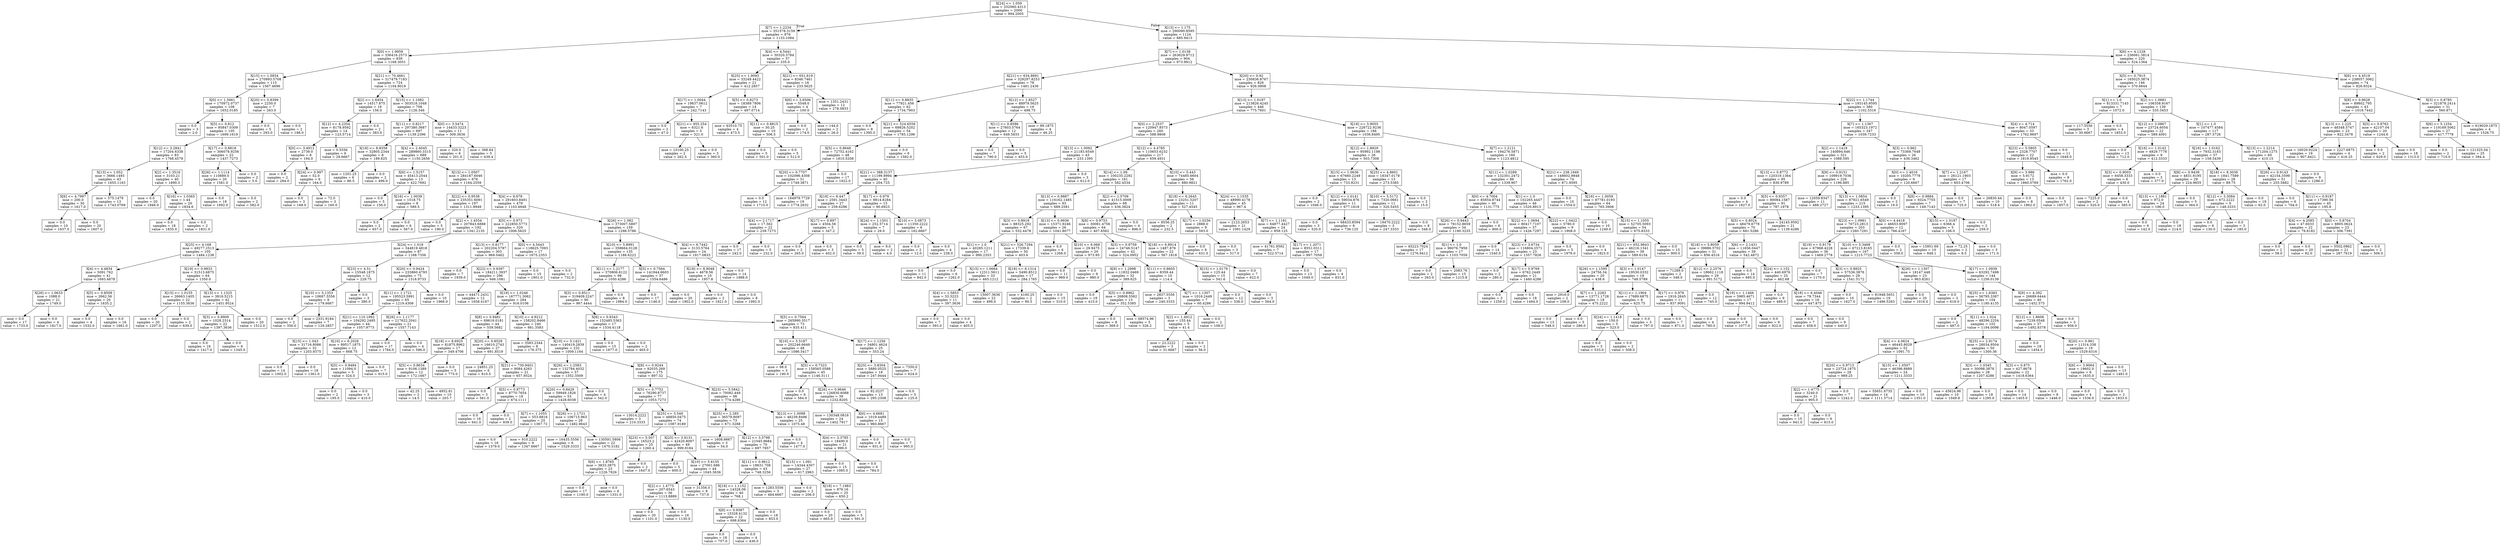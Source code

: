 digraph Tree {
node [shape=box] ;
0 [label="X[24] <= 1.059\nmse = 332060.4313\nsamples = 2000\nvalue = 994.2005"] ;
1 [label="X[7] <= 1.2234\nmse = 351578.3159\nsamples = 876\nvalue = 1133.1084"] ;
0 -> 1 [labeldistance=2.5, labelangle=45, headlabel="True"] ;
2 [label="X[0] <= 1.9959\nmse = 336416.2573\nsamples = 839\nvalue = 1168.3051"] ;
1 -> 2 ;
3 [label="X[15] <= 1.0934\nmse = 270993.5708\nsamples = 115\nvalue = 1567.4696"] ;
2 -> 3 ;
4 [label="X[0] <= 1.5661\nmse = 170972.0737\nsamples = 108\nvalue = 1652.0185"] ;
3 -> 4 ;
5 [label="mse = 0.0\nsamples = 3\nvalue = 2.0"] ;
4 -> 5 ;
6 [label="X[5] <= 0.812\nmse = 95847.0309\nsamples = 105\nvalue = 1699.1619"] ;
4 -> 6 ;
7 [label="X[12] <= 3.2841\nmse = 17204.6338\nsamples = 83\nvalue = 1768.4578"] ;
6 -> 7 ;
8 [label="X[13] <= 1.052\nmse = 3666.1493\nsamples = 43\nvalue = 1655.1163"] ;
7 -> 8 ;
9 [label="X[6] <= 4.7997\nmse = 200.0\nsamples = 30\nvalue = 1617.0"] ;
8 -> 9 ;
10 [label="mse = 0.0\nsamples = 10\nvalue = 1637.0"] ;
9 -> 10 ;
11 [label="mse = 0.0\nsamples = 20\nvalue = 1607.0"] ;
9 -> 11 ;
12 [label="mse = 575.1479\nsamples = 13\nvalue = 1743.0769"] ;
8 -> 12 ;
13 [label="X[2] <= 1.3516\nmse = 3103.21\nsamples = 40\nvalue = 1890.3"] ;
7 -> 13 ;
14 [label="mse = 0.0\nsamples = 20\nvalue = 1946.0"] ;
13 -> 14 ;
15 [label="X[16] <= 1.0365\nmse = 1.44\nsamples = 20\nvalue = 1834.6"] ;
13 -> 15 ;
16 [label="mse = 0.0\nsamples = 18\nvalue = 1835.0"] ;
15 -> 16 ;
17 [label="mse = 0.0\nsamples = 2\nvalue = 1831.0"] ;
15 -> 17 ;
18 [label="X[17] <= 0.8818\nmse = 306078.9256\nsamples = 22\nvalue = 1437.7273"] ;
6 -> 18 ;
19 [label="X[26] <= 1.1114\nmse = 110889.0\nsamples = 20\nvalue = 1581.0"] ;
18 -> 19 ;
20 [label="mse = 0.0\nsamples = 18\nvalue = 1692.0"] ;
19 -> 20 ;
21 [label="mse = 0.0\nsamples = 2\nvalue = 582.0"] ;
19 -> 21 ;
22 [label="mse = 0.0\nsamples = 2\nvalue = 5.0"] ;
18 -> 22 ;
23 [label="X[20] <= 0.8399\nmse = 2250.0\nsamples = 7\nvalue = 263.0"] ;
3 -> 23 ;
24 [label="mse = 0.0\nsamples = 5\nvalue = 293.0"] ;
23 -> 24 ;
25 [label="mse = 0.0\nsamples = 2\nvalue = 188.0"] ;
23 -> 25 ;
26 [label="X[21] <= 70.4661\nmse = 317479.7183\nsamples = 724\nvalue = 1104.9019"] ;
2 -> 26 ;
27 [label="X[2] <= 1.6454\nmse = 14517.875\nsamples = 16\nvalue = 156.0"] ;
26 -> 27 ;
28 [label="X[12] <= 4.2354\nmse = 8178.9592\nsamples = 14\nvalue = 123.5714"] ;
27 -> 28 ;
29 [label="X[0] <= 3.4912\nmse = 2739.0\nsamples = 8\nvalue = 194.0"] ;
28 -> 29 ;
30 [label="mse = 0.0\nsamples = 2\nvalue = 284.0"] ;
29 -> 30 ;
31 [label="X[24] <= 0.997\nmse = 52.0\nsamples = 6\nvalue = 164.0"] ;
29 -> 31 ;
32 [label="mse = 0.0\nsamples = 3\nvalue = 168.0"] ;
31 -> 32 ;
33 [label="mse = 72.0\nsamples = 3\nvalue = 160.0"] ;
31 -> 33 ;
34 [label="mse = 0.5556\nsamples = 6\nvalue = 29.6667"] ;
28 -> 34 ;
35 [label="mse = 0.0\nsamples = 2\nvalue = 383.0"] ;
27 -> 35 ;
36 [label="X[15] <= 1.1082\nmse = 303518.1048\nsamples = 708\nvalue = 1126.346"] ;
26 -> 36 ;
37 [label="X[11] <= 0.8217\nmse = 297380.3687\nsamples = 697\nvalue = 1139.2396"] ;
36 -> 37 ;
38 [label="X[18] <= 8.8358\nmse = 32805.2344\nsamples = 8\nvalue = 189.625"] ;
37 -> 38 ;
39 [label="mse = 1201.25\nsamples = 6\nvalue = 86.5"] ;
38 -> 39 ;
40 [label="mse = 0.0\nsamples = 2\nvalue = 499.0"] ;
38 -> 40 ;
41 [label="X[4] <= 2.4045\nmse = 289860.3315\nsamples = 689\nvalue = 1150.2656"] ;
37 -> 41 ;
42 [label="X[6] <= 1.5157\nmse = 45413.2544\nsamples = 13\nvalue = 422.7692"] ;
41 -> 42 ;
43 [label="mse = 0.0\nsamples = 5\nvalue = 156.0"] ;
42 -> 43 ;
44 [label="X[16] <= 1.0039\nmse = 1518.75\nsamples = 8\nvalue = 589.5"] ;
42 -> 44 ;
45 [label="mse = 0.0\nsamples = 2\nvalue = 657.0"] ;
44 -> 45 ;
46 [label="mse = 0.0\nsamples = 6\nvalue = 567.0"] ;
44 -> 46 ;
47 [label="X[15] <= 1.0507\nmse = 284187.6046\nsamples = 676\nvalue = 1164.2559"] ;
41 -> 47 ;
48 [label="X[22] <= 0.9538\nmse = 235351.6091\nsamples = 197\nvalue = 1311.9949"] ;
47 -> 48 ;
49 [label="mse = 0.0\nsamples = 5\nvalue = 190.0"] ;
48 -> 49 ;
50 [label="X[2] <= 1.4554\nmse = 207843.6888\nsamples = 192\nvalue = 1341.2135"] ;
48 -> 50 ;
51 [label="X[25] <= 4.168\nmse = 49277.2513\nsamples = 105\nvalue = 1484.1238"] ;
50 -> 51 ;
52 [label="X[4] <= 4.4834\nmse = 5091.762\nsamples = 41\nvalue = 1693.4878"] ;
51 -> 52 ;
53 [label="X[26] <= 1.0633\nmse = 1088.0\nsamples = 21\nvalue = 1749.0"] ;
52 -> 53 ;
54 [label="mse = 0.0\nsamples = 17\nvalue = 1733.0"] ;
53 -> 54 ;
55 [label="mse = 0.0\nsamples = 4\nvalue = 1817.0"] ;
53 -> 55 ;
56 [label="X[5] <= 0.8509\nmse = 2662.56\nsamples = 20\nvalue = 1635.2"] ;
52 -> 56 ;
57 [label="mse = 0.0\nsamples = 4\nvalue = 1532.0"] ;
56 -> 57 ;
58 [label="mse = 0.0\nsamples = 16\nvalue = 1661.0"] ;
56 -> 58 ;
59 [label="X[19] <= 0.9933\nmse = 31513.6875\nsamples = 64\nvalue = 1350.0"] ;
51 -> 59 ;
60 [label="X[15] <= 1.0155\nmse = 26663.1405\nsamples = 22\nvalue = 1155.3636"] ;
59 -> 60 ;
61 [label="mse = 0.0\nsamples = 20\nvalue = 1207.0"] ;
60 -> 61 ;
62 [label="mse = 0.0\nsamples = 2\nvalue = 639.0"] ;
60 -> 62 ;
63 [label="X[13] <= 1.1325\nmse = 3816.5215\nsamples = 42\nvalue = 1451.9524"] ;
59 -> 63 ;
64 [label="X[3] <= 0.9909\nmse = 1028.2314\nsamples = 22\nvalue = 1397.3636"] ;
63 -> 64 ;
65 [label="mse = 0.0\nsamples = 16\nvalue = 1417.0"] ;
64 -> 65 ;
66 [label="mse = 0.0\nsamples = 6\nvalue = 1345.0"] ;
64 -> 66 ;
67 [label="mse = 0.0\nsamples = 20\nvalue = 1512.0"] ;
63 -> 67 ;
68 [label="X[24] <= 1.018\nmse = 344819.4818\nsamples = 87\nvalue = 1168.7356"] ;
50 -> 68 ;
69 [label="X[23] <= 4.51\nmse = 15548.1875\nsamples = 12\nvalue = 229.75"] ;
68 -> 69 ;
70 [label="X[10] <= 5.1353\nmse = 10697.5556\nsamples = 9\nvalue = 179.6667"] ;
69 -> 70 ;
71 [label="mse = 0.0\nsamples = 2\nvalue = 356.0"] ;
70 -> 71 ;
72 [label="mse = 2331.9184\nsamples = 7\nvalue = 129.2857"] ;
70 -> 72 ;
73 [label="mse = 0.0\nsamples = 3\nvalue = 380.0"] ;
69 -> 73 ;
74 [label="X[20] <= 0.9424\nmse = 233860.4793\nsamples = 75\nvalue = 1318.9733"] ;
68 -> 74 ;
75 [label="X[11] <= 1.1721\nmse = 195523.5991\nsamples = 65\nvalue = 1219.4308"] ;
74 -> 75 ;
76 [label="X[21] <= 110.1992\nmse = 104292.2495\nsamples = 44\nvalue = 1057.9773"] ;
75 -> 76 ;
77 [label="X[15] <= 1.043\nmse = 31716.8086\nsamples = 32\nvalue = 1203.9375"] ;
76 -> 77 ;
78 [label="mse = 0.0\nsamples = 14\nvalue = 1002.0"] ;
77 -> 78 ;
79 [label="mse = 0.0\nsamples = 18\nvalue = 1361.0"] ;
77 -> 79 ;
80 [label="X[10] <= 6.2026\nmse = 89517.1875\nsamples = 12\nvalue = 668.75"] ;
76 -> 80 ;
81 [label="X[5] <= 0.9484\nmse = 11094.0\nsamples = 5\nvalue = 324.0"] ;
80 -> 81 ;
82 [label="mse = 0.0\nsamples = 2\nvalue = 195.0"] ;
81 -> 82 ;
83 [label="mse = 0.0\nsamples = 3\nvalue = 410.0"] ;
81 -> 83 ;
84 [label="mse = 0.0\nsamples = 7\nvalue = 915.0"] ;
80 -> 84 ;
85 [label="X[26] <= 1.1177\nmse = 217622.2041\nsamples = 21\nvalue = 1557.7143"] ;
75 -> 85 ;
86 [label="mse = 0.0\nsamples = 17\nvalue = 1784.0"] ;
85 -> 86 ;
87 [label="mse = 0.0\nsamples = 4\nvalue = 596.0"] ;
85 -> 87 ;
88 [label="mse = 0.0\nsamples = 10\nvalue = 1966.0"] ;
74 -> 88 ;
89 [label="X[4] <= 6.678\nmse = 291603.8491\nsamples = 479\nvalue = 1103.4948"] ;
47 -> 89 ;
90 [label="X[5] <= 0.973\nmse = 222850.5773\nsamples = 320\nvalue = 1006.5625"] ;
89 -> 90 ;
91 [label="X[13] <= 0.8177\nmse = 202204.5787\nsamples = 303\nvalue = 969.0462"] ;
90 -> 91 ;
92 [label="mse = 0.0\nsamples = 7\nvalue = 1939.0"] ;
91 -> 92 ;
93 [label="X[22] <= 0.9397\nmse = 184211.3937\nsamples = 296\nvalue = 946.1081"] ;
91 -> 93 ;
94 [label="mse = 44471.2431\nsamples = 12\nvalue = 1658.4167"] ;
93 -> 94 ;
95 [label="X[19] <= 1.0246\nmse = 167771.3062\nsamples = 284\nvalue = 916.0106"] ;
93 -> 95 ;
96 [label="X[8] <= 0.9481\nmse = 69619.0181\nsamples = 44\nvalue = 559.5682"] ;
95 -> 96 ;
97 [label="X[18] <= 8.6925\nmse = 81875.8962\nsamples = 17\nvalue = 349.4706"] ;
96 -> 97 ;
98 [label="X[5] <= 0.8634\nmse = 9106.1389\nsamples = 12\nvalue = 172.1667"] ;
97 -> 98 ;
99 [label="mse = 42.25\nsamples = 2\nvalue = 14.5"] ;
98 -> 99 ;
100 [label="mse = 4952.81\nsamples = 10\nvalue = 203.7"] ;
98 -> 100 ;
101 [label="mse = 0.0\nsamples = 5\nvalue = 775.0"] ;
97 -> 101 ;
102 [label="X[20] <= 0.8529\nmse = 16610.2743\nsamples = 27\nvalue = 691.8519"] ;
96 -> 102 ;
103 [label="mse = 24851.25\nsamples = 6\nvalue = 810.5"] ;
102 -> 103 ;
104 [label="X[21] <= 730.9401\nmse = 9084.4263\nsamples = 21\nvalue = 657.9524"] ;
102 -> 104 ;
105 [label="mse = 0.0\nsamples = 3\nvalue = 561.0"] ;
104 -> 105 ;
106 [label="X[5] <= 0.8773\nmse = 8770.7654\nsamples = 18\nvalue = 674.1111"] ;
104 -> 106 ;
107 [label="mse = 0.0\nsamples = 16\nvalue = 641.0"] ;
106 -> 107 ;
108 [label="mse = 0.0\nsamples = 2\nvalue = 939.0"] ;
106 -> 108 ;
109 [label="X[10] <= 4.9212\nmse = 158202.8466\nsamples = 240\nvalue = 981.3583"] ;
95 -> 109 ;
110 [label="mse = 3583.2344\nsamples = 8\nvalue = 176.375"] ;
109 -> 110 ;
111 [label="X[10] <= 5.1421\nmse = 140419.2839\nsamples = 232\nvalue = 1009.1164"] ;
109 -> 111 ;
112 [label="X[26] <= 1.2583\nmse = 132784.4032\nsamples = 57\nvalue = 1352.3509"] ;
111 -> 112 ;
113 [label="X[20] <= 0.8429\nmse = 59949.1826\nsamples = 53\nvalue = 1428.6038"] ;
112 -> 113 ;
114 [label="X[7] <= 1.1055\nmse = 553.8816\nsamples = 25\nvalue = 1367.72"] ;
113 -> 114 ;
115 [label="mse = 0.0\nsamples = 16\nvalue = 1379.0"] ;
114 -> 115 ;
116 [label="mse = 910.2222\nsamples = 9\nvalue = 1347.6667"] ;
114 -> 116 ;
117 [label="X[26] <= 1.1721\nmse = 106715.963\nsamples = 28\nvalue = 1482.9643"] ;
113 -> 117 ;
118 [label="mse = 16435.5556\nsamples = 6\nvalue = 1529.3333"] ;
117 -> 118 ;
119 [label="mse = 130591.5806\nsamples = 22\nvalue = 1470.3182"] ;
117 -> 119 ;
120 [label="mse = 0.0\nsamples = 4\nvalue = 342.0"] ;
112 -> 120 ;
121 [label="X[8] <= 0.9244\nmse = 92035.269\nsamples = 175\nvalue = 897.32"] ;
111 -> 121 ;
122 [label="X[5] <= 0.7752\nmse = 76290.8737\nsamples = 77\nvalue = 1053.7273"] ;
121 -> 122 ;
123 [label="mse = 13014.2222\nsamples = 3\nvalue = 210.3333"] ;
122 -> 123 ;
124 [label="X[25] <= 3.549\nmse = 48850.0475\nsamples = 74\nvalue = 1087.9189"] ;
122 -> 124 ;
125 [label="X[23] <= 5.507\nmse = 16523.2\nsamples = 25\nvalue = 1260.4"] ;
124 -> 125 ;
126 [label="X[6] <= 1.8765\nmse = 3833.3875\nsamples = 23\nvalue = 1226.7826"] ;
125 -> 126 ;
127 [label="mse = 0.0\nsamples = 17\nvalue = 1190.0"] ;
126 -> 127 ;
128 [label="mse = 0.0\nsamples = 6\nvalue = 1331.0"] ;
126 -> 128 ;
129 [label="mse = 0.0\nsamples = 2\nvalue = 1647.0"] ;
125 -> 129 ;
130 [label="X[25] <= 3.9131\nmse = 42420.8097\nsamples = 49\nvalue = 999.9184"] ;
124 -> 130 ;
131 [label="mse = 0.0\nsamples = 5\nvalue = 600.0"] ;
130 -> 131 ;
132 [label="X[10] <= 5.6155\nmse = 27001.686\nsamples = 44\nvalue = 1045.3636"] ;
130 -> 132 ;
133 [label="X[2] <= 1.4775\nmse = 207.6543\nsamples = 36\nvalue = 1113.8889"] ;
132 -> 133 ;
134 [label="mse = 0.0\nsamples = 20\nvalue = 1101.0"] ;
133 -> 134 ;
135 [label="mse = 0.0\nsamples = 16\nvalue = 1130.0"] ;
133 -> 135 ;
136 [label="mse = 31356.0\nsamples = 8\nvalue = 737.0"] ;
132 -> 136 ;
137 [label="X[23] <= 5.5842\nmse = 70082.449\nsamples = 98\nvalue = 774.4286"] ;
121 -> 137 ;
138 [label="X[25] <= 2.285\nmse = 36579.8097\nsamples = 73\nvalue = 671.3288"] ;
137 -> 138 ;
139 [label="mse = 1608.6667\nsamples = 3\nvalue = 54.0"] ;
138 -> 139 ;
140 [label="X[12] <= 3.5798\nmse = 21045.9684\nsamples = 70\nvalue = 697.7857"] ;
138 -> 140 ;
141 [label="X[11] <= 0.9612\nmse = 18631.708\nsamples = 43\nvalue = 748.3256"] ;
140 -> 141 ;
142 [label="X[19] <= 1.1152\nmse = 14328.09\nsamples = 40\nvalue = 768.1"] ;
141 -> 142 ;
143 [label="X[8] <= 0.9387\nmse = 15328.4132\nsamples = 22\nvalue = 698.6364"] ;
142 -> 143 ;
144 [label="mse = 0.0\nsamples = 18\nvalue = 757.0"] ;
143 -> 144 ;
145 [label="mse = 0.0\nsamples = 4\nvalue = 436.0"] ;
143 -> 145 ;
146 [label="mse = 0.0\nsamples = 18\nvalue = 853.0"] ;
142 -> 146 ;
147 [label="mse = 1283.5556\nsamples = 3\nvalue = 484.6667"] ;
141 -> 147 ;
148 [label="X[15] <= 1.091\nmse = 14344.4307\nsamples = 27\nvalue = 617.2963"] ;
140 -> 148 ;
149 [label="mse = 0.0\nsamples = 2\nvalue = 206.0"] ;
148 -> 149 ;
150 [label="X[18] <= 7.1983\nmse = 876.16\nsamples = 25\nvalue = 650.2"] ;
148 -> 150 ;
151 [label="mse = 0.0\nsamples = 20\nvalue = 665.0"] ;
150 -> 151 ;
152 [label="mse = 0.0\nsamples = 5\nvalue = 591.0"] ;
150 -> 152 ;
153 [label="X[13] <= 1.0098\nmse = 46239.8496\nsamples = 25\nvalue = 1075.48"] ;
137 -> 153 ;
154 [label="mse = 0.0\nsamples = 4\nvalue = 1477.0"] ;
153 -> 154 ;
155 [label="X[4] <= 3.3785\nmse = 18490.0\nsamples = 21\nvalue = 999.0"] ;
153 -> 155 ;
156 [label="mse = 0.0\nsamples = 15\nvalue = 1085.0"] ;
155 -> 156 ;
157 [label="mse = 0.0\nsamples = 6\nvalue = 784.0"] ;
155 -> 157 ;
158 [label="X[0] <= 4.5443\nmse = 118625.7093\nsamples = 17\nvalue = 1675.2353"] ;
90 -> 158 ;
159 [label="mse = 0.0\nsamples = 15\nvalue = 1801.0"] ;
158 -> 159 ;
160 [label="mse = 0.0\nsamples = 2\nvalue = 732.0"] ;
158 -> 160 ;
161 [label="X[26] <= 1.082\nmse = 373007.5897\nsamples = 159\nvalue = 1298.5786"] ;
89 -> 161 ;
162 [label="X[10] <= 5.8991\nmse = 358664.0128\nsamples = 135\nvalue = 1188.6222"] ;
161 -> 162 ;
163 [label="X[11] <= 1.2177\nmse = 370806.6122\nsamples = 98\nvalue = 1050.4286"] ;
162 -> 163 ;
164 [label="X[3] <= 0.8511\nmse = 319409.2247\nsamples = 90\nvalue = 967.4444"] ;
163 -> 164 ;
165 [label="X[8] <= 0.9343\nmse = 152485.5363\nsamples = 17\nvalue = 1534.4118"] ;
164 -> 165 ;
166 [label="mse = 0.0\nsamples = 15\nvalue = 1677.0"] ;
165 -> 166 ;
167 [label="mse = 0.0\nsamples = 2\nvalue = 465.0"] ;
165 -> 167 ;
168 [label="X[5] <= 0.7564\nmse = 265990.3517\nsamples = 73\nvalue = 835.411"] ;
164 -> 168 ;
169 [label="X[10] <= 5.5187\nmse = 202246.6649\nsamples = 48\nvalue = 1086.5417"] ;
168 -> 169 ;
170 [label="mse = 98.0\nsamples = 3\nvalue = 190.0"] ;
169 -> 170 ;
171 [label="X[5] <= 0.7323\nmse = 158565.0588\nsamples = 45\nvalue = 1146.3111"] ;
169 -> 171 ;
172 [label="mse = 0.0\nsamples = 6\nvalue = 584.0"] ;
171 -> 172 ;
173 [label="X[26] <= 0.9646\nmse = 126830.6088\nsamples = 39\nvalue = 1232.8205"] ;
171 -> 173 ;
174 [label="mse = 130348.0816\nsamples = 24\nvalue = 1402.7917"] ;
173 -> 174 ;
175 [label="X[0] <= 4.6681\nmse = 1019.4489\nsamples = 15\nvalue = 960.8667"] ;
173 -> 175 ;
176 [label="mse = 0.0\nsamples = 8\nvalue = 931.0"] ;
175 -> 176 ;
177 [label="mse = 0.0\nsamples = 7\nvalue = 995.0"] ;
175 -> 177 ;
178 [label="X[17] <= 1.1256\nmse = 34801.4624\nsamples = 25\nvalue = 353.24"] ;
168 -> 178 ;
179 [label="X[25] <= 3.8304\nmse = 5880.0525\nsamples = 18\nvalue = 247.9444"] ;
178 -> 179 ;
180 [label="mse = 92.0237\nsamples = 13\nvalue = 295.2308"] ;
179 -> 180 ;
181 [label="mse = 0.0\nsamples = 5\nvalue = 125.0"] ;
179 -> 181 ;
182 [label="mse = 7350.0\nsamples = 7\nvalue = 624.0"] ;
178 -> 182 ;
183 [label="mse = 0.0\nsamples = 8\nvalue = 1984.0"] ;
163 -> 183 ;
184 [label="X[5] <= 0.7564\nmse = 141944.6603\nsamples = 37\nvalue = 1554.6486"] ;
162 -> 184 ;
185 [label="mse = 0.0\nsamples = 17\nvalue = 1146.0"] ;
184 -> 185 ;
186 [label="mse = 0.0\nsamples = 20\nvalue = 1902.0"] ;
184 -> 186 ;
187 [label="X[4] <= 6.7442\nmse = 3133.5764\nsamples = 24\nvalue = 1917.0833"] ;
161 -> 187 ;
188 [label="X[18] <= 8.9048\nmse = 4678.56\nsamples = 10\nvalue = 1957.8"] ;
187 -> 188 ;
189 [label="mse = 0.0\nsamples = 2\nvalue = 1821.0"] ;
188 -> 189 ;
190 [label="mse = 0.0\nsamples = 8\nvalue = 1992.0"] ;
188 -> 190 ;
191 [label="mse = 0.0\nsamples = 14\nvalue = 1888.0"] ;
187 -> 191 ;
192 [label="X[0] <= 3.5474\nmse = 14433.3223\nsamples = 11\nvalue = 309.3636"] ;
36 -> 192 ;
193 [label="mse = 320.0\nsamples = 6\nvalue = 201.0"] ;
192 -> 193 ;
194 [label="mse = 368.64\nsamples = 5\nvalue = 439.4"] ;
192 -> 194 ;
195 [label="X[4] <= 4.5441\nmse = 30320.3784\nsamples = 37\nvalue = 335.0"] ;
1 -> 195 ;
196 [label="X[25] <= 1.9093\nmse = 33249.4422\nsamples = 21\nvalue = 412.2857"] ;
195 -> 196 ;
197 [label="X[17] <= 1.0044\nmse = 19837.0612\nsamples = 7\nvalue = 242.7143"] ;
196 -> 197 ;
198 [label="mse = 0.0\nsamples = 2\nvalue = 47.0"] ;
197 -> 198 ;
199 [label="X[21] <= 955.254\nmse = 6321.6\nsamples = 5\nvalue = 321.0"] ;
197 -> 199 ;
200 [label="mse = 10100.25\nsamples = 2\nvalue = 262.5"] ;
199 -> 200 ;
201 [label="mse = 0.0\nsamples = 3\nvalue = 360.0"] ;
199 -> 201 ;
202 [label="X[5] <= 0.8273\nmse = 18389.7806\nsamples = 14\nvalue = 497.0714"] ;
196 -> 202 ;
203 [label="mse = 63510.75\nsamples = 4\nvalue = 473.5"] ;
202 -> 203 ;
204 [label="X[11] <= 0.8815\nmse = 30.25\nsamples = 10\nvalue = 506.5"] ;
202 -> 204 ;
205 [label="mse = 0.0\nsamples = 5\nvalue = 501.0"] ;
204 -> 205 ;
206 [label="mse = 0.0\nsamples = 5\nvalue = 512.0"] ;
204 -> 206 ;
207 [label="X[21] <= 651.619\nmse = 8346.7461\nsamples = 16\nvalue = 233.5625"] ;
195 -> 207 ;
208 [label="X[6] <= 3.6506\nmse = 5548.0\nsamples = 4\nvalue = 100.0"] ;
207 -> 208 ;
209 [label="mse = 0.0\nsamples = 2\nvalue = 174.0"] ;
208 -> 209 ;
210 [label="mse = 144.0\nsamples = 2\nvalue = 26.0"] ;
208 -> 210 ;
211 [label="mse = 1351.2431\nsamples = 12\nvalue = 278.0833"] ;
207 -> 211 ;
212 [label="X[13] <= 1.175\nmse = 290090.8595\nsamples = 1124\nvalue = 885.9413"] ;
0 -> 212 [labeldistance=2.5, labelangle=-45, headlabel="False"] ;
213 [label="X[7] <= 1.0138\nmse = 263629.9712\nsamples = 904\nvalue = 973.9912"] ;
212 -> 213 ;
214 [label="X[21] <= 634.8691\nmse = 329297.8253\nsamples = 78\nvalue = 1481.2436"] ;
213 -> 214 ;
215 [label="X[11] <= 0.8835\nmse = 77921.456\nsamples = 62\nvalue = 1734.7903"] ;
214 -> 215 ;
216 [label="mse = 0.0\nsamples = 8\nvalue = 1395.0"] ;
215 -> 216 ;
217 [label="X[21] <= 524.6559\nmse = 69826.5202\nsamples = 54\nvalue = 1785.1296"] ;
215 -> 217 ;
218 [label="X[5] <= 0.8648\nmse = 72752.4162\nsamples = 48\nvalue = 1810.5208"] ;
217 -> 218 ;
219 [label="X[20] <= 0.7707\nmse = 102096.4308\nsamples = 31\nvalue = 1749.3871"] ;
218 -> 219 ;
220 [label="mse = 0.0\nsamples = 12\nvalue = 1710.0"] ;
219 -> 220 ;
221 [label="mse = 164979.7729\nsamples = 19\nvalue = 1774.2632"] ;
219 -> 221 ;
222 [label="mse = 0.0\nsamples = 17\nvalue = 1922.0"] ;
218 -> 222 ;
223 [label="mse = 0.0\nsamples = 6\nvalue = 1582.0"] ;
217 -> 223 ;
224 [label="X[12] <= 1.8527\nmse = 88979.5625\nsamples = 16\nvalue = 498.75"] ;
214 -> 224 ;
225 [label="X[11] <= 0.8586\nmse = 27603.5764\nsamples = 12\nvalue = 649.5833"] ;
224 -> 225 ;
226 [label="mse = 0.0\nsamples = 7\nvalue = 790.0"] ;
225 -> 226 ;
227 [label="mse = 0.0\nsamples = 5\nvalue = 453.0"] ;
225 -> 227 ;
228 [label="mse = 99.1875\nsamples = 4\nvalue = 46.25"] ;
224 -> 228 ;
229 [label="X[20] <= 0.92\nmse = 230836.8767\nsamples = 826\nvalue = 926.0908"] ;
213 -> 229 ;
230 [label="X[13] <= 1.0197\nmse = 213826.4245\nsamples = 446\nvalue = 775.7601"] ;
229 -> 230 ;
231 [label="X[0] <= 2.2537\nmse = 120947.8573\nsamples = 260\nvalue = 588.9808"] ;
230 -> 231 ;
232 [label="X[13] <= 1.0092\nmse = 21183.6549\nsamples = 43\nvalue = 233.1395"] ;
231 -> 232 ;
233 [label="X[21] <= 388.3137\nmse = 11199.8994\nsamples = 40\nvalue = 204.725"] ;
232 -> 233 ;
234 [label="X[18] <= 6.447\nmse = 2591.3443\nsamples = 27\nvalue = 259.6296"] ;
233 -> 234 ;
235 [label="X[4] <= 2.1717\nmse = 17.562\nsamples = 22\nvalue = 239.7273"] ;
234 -> 235 ;
236 [label="mse = 0.0\nsamples = 17\nvalue = 242.0"] ;
235 -> 236 ;
237 [label="mse = 0.0\nsamples = 5\nvalue = 232.0"] ;
235 -> 237 ;
238 [label="X[17] <= 0.897\nmse = 4504.56\nsamples = 5\nvalue = 347.2"] ;
234 -> 238 ;
239 [label="mse = 0.0\nsamples = 2\nvalue = 265.0"] ;
238 -> 239 ;
240 [label="mse = 0.0\nsamples = 3\nvalue = 402.0"] ;
238 -> 240 ;
241 [label="X[17] <= 0.979\nmse = 9814.8284\nsamples = 13\nvalue = 90.6923"] ;
233 -> 241 ;
242 [label="X[24] <= 1.1501\nmse = 252.5714\nsamples = 7\nvalue = 29.0"] ;
241 -> 242 ;
243 [label="mse = 0.0\nsamples = 5\nvalue = 39.0"] ;
242 -> 243 ;
244 [label="mse = 9.0\nsamples = 2\nvalue = 4.0"] ;
242 -> 244 ;
245 [label="X[10] <= 5.0873\nmse = 11350.2222\nsamples = 6\nvalue = 162.6667"] ;
241 -> 245 ;
246 [label="mse = 0.0\nsamples = 2\nvalue = 12.0"] ;
245 -> 246 ;
247 [label="mse = 0.0\nsamples = 4\nvalue = 238.0"] ;
245 -> 247 ;
248 [label="mse = 0.0\nsamples = 3\nvalue = 612.0"] ;
232 -> 248 ;
249 [label="X[12] <= 4.4785\nmse = 110653.6232\nsamples = 217\nvalue = 659.4931"] ;
231 -> 249 ;
250 [label="X[14] <= 1.09\nmse = 100235.2292\nsamples = 161\nvalue = 582.4534"] ;
249 -> 250 ;
251 [label="X[13] <= 0.9887\nmse = 116162.1485\nsamples = 93\nvalue = 689.2581"] ;
250 -> 251 ;
252 [label="X[3] <= 0.8918\nmse = 88325.292\nsamples = 67\nvalue = 552.4478"] ;
251 -> 252 ;
253 [label="X[1] <= 1.0\nmse = 40285.1211\nsamples = 17\nvalue = 990.2353"] ;
252 -> 253 ;
254 [label="mse = 0.0\nsamples = 11\nvalue = 842.0"] ;
253 -> 254 ;
255 [label="mse = 0.0\nsamples = 6\nvalue = 1262.0"] ;
253 -> 255 ;
256 [label="X[21] <= 526.7294\nmse = 17339.6\nsamples = 50\nvalue = 403.6"] ;
252 -> 256 ;
257 [label="X[15] <= 1.0664\nmse = 12311.5611\nsamples = 33\nvalue = 465.1212"] ;
256 -> 257 ;
258 [label="X[4] <= 1.5853\nmse = 33.3223\nsamples = 11\nvalue = 397.3636"] ;
257 -> 258 ;
259 [label="mse = 0.0\nsamples = 7\nvalue = 393.0"] ;
258 -> 259 ;
260 [label="mse = 0.0\nsamples = 4\nvalue = 405.0"] ;
258 -> 260 ;
261 [label="mse = 15007.3636\nsamples = 22\nvalue = 499.0"] ;
257 -> 261 ;
262 [label="X[18] <= 8.1314\nmse = 5490.8512\nsamples = 17\nvalue = 284.1765"] ;
256 -> 262 ;
263 [label="mse = 4160.25\nsamples = 2\nvalue = 90.5"] ;
262 -> 263 ;
264 [label="mse = 0.0\nsamples = 15\nvalue = 310.0"] ;
262 -> 264 ;
265 [label="X[13] <= 0.9936\nmse = 15371.9246\nsamples = 26\nvalue = 1041.8077"] ;
251 -> 265 ;
266 [label="mse = 0.0\nsamples = 6\nvalue = 1268.0"] ;
265 -> 266 ;
267 [label="X[10] <= 6.068\nmse = 29.9475\nsamples = 20\nvalue = 973.95"] ;
265 -> 267 ;
268 [label="mse = 0.0\nsamples = 11\nvalue = 969.0"] ;
267 -> 268 ;
269 [label="mse = 0.0\nsamples = 9\nvalue = 980.0"] ;
267 -> 269 ;
270 [label="X[2] <= 1.5709\nmse = 41515.0009\nsamples = 68\nvalue = 436.3824"] ;
250 -> 270 ;
271 [label="X[8] <= 0.9753\nmse = 30081.4756\nsamples = 64\nvalue = 407.6562"] ;
270 -> 271 ;
272 [label="X[3] <= 0.9759\nmse = 24746.5147\nsamples = 42\nvalue = 324.0952"] ;
271 -> 272 ;
273 [label="X[9] <= 1.2998\nmse = 11832.0469\nsamples = 32\nvalue = 389.625"] ;
272 -> 273 ;
274 [label="mse = 0.0\nsamples = 19\nvalue = 415.0"] ;
273 -> 274 ;
275 [label="X[5] <= 0.8962\nmse = 26808.5562\nsamples = 13\nvalue = 352.5385"] ;
273 -> 275 ;
276 [label="mse = 0.0\nsamples = 8\nvalue = 369.0"] ;
275 -> 276 ;
277 [label="mse = 68574.96\nsamples = 5\nvalue = 326.2"] ;
275 -> 277 ;
278 [label="X[11] <= 0.8605\nmse = 8359.44\nsamples = 10\nvalue = 114.4"] ;
272 -> 278 ;
279 [label="mse = 2837.5556\nsamples = 3\nvalue = 240.3333"] ;
278 -> 279 ;
280 [label="X[7] <= 1.1307\nmse = 1016.2449\nsamples = 7\nvalue = 60.4286"] ;
278 -> 280 ;
281 [label="X[2] <= 1.4912\nmse = 155.44\nsamples = 5\nvalue = 41.4"] ;
280 -> 281 ;
282 [label="mse = 22.2222\nsamples = 3\nvalue = 31.6667"] ;
281 -> 282 ;
283 [label="mse = 0.0\nsamples = 2\nvalue = 56.0"] ;
281 -> 283 ;
284 [label="mse = 0.0\nsamples = 2\nvalue = 108.0"] ;
280 -> 284 ;
285 [label="X[18] <= 6.8914\nmse = 1487.876\nsamples = 22\nvalue = 567.1818"] ;
271 -> 285 ;
286 [label="X[15] <= 1.0179\nmse = 125.44\nsamples = 15\nvalue = 541.6"] ;
285 -> 286 ;
287 [label="mse = 0.0\nsamples = 12\nvalue = 536.0"] ;
286 -> 287 ;
288 [label="mse = 0.0\nsamples = 3\nvalue = 564.0"] ;
286 -> 288 ;
289 [label="mse = 0.0\nsamples = 7\nvalue = 622.0"] ;
285 -> 289 ;
290 [label="mse = 0.0\nsamples = 4\nvalue = 896.0"] ;
270 -> 290 ;
291 [label="X[10] <= 5.443\nmse = 74485.6604\nsamples = 56\nvalue = 880.9821"] ;
249 -> 291 ;
292 [label="X[18] <= 6.2645\nmse = 23251.5207\nsamples = 11\nvalue = 527.4545"] ;
291 -> 292 ;
293 [label="mse = 8556.25\nsamples = 2\nvalue = 232.5"] ;
292 -> 293 ;
294 [label="X[17] <= 1.0256\nmse = 2888.0\nsamples = 9\nvalue = 593.0"] ;
292 -> 294 ;
295 [label="mse = 0.0\nsamples = 6\nvalue = 631.0"] ;
294 -> 295 ;
296 [label="mse = 0.0\nsamples = 3\nvalue = 517.0"] ;
294 -> 296 ;
297 [label="X[24] <= 1.1535\nmse = 48990.4178\nsamples = 45\nvalue = 967.4"] ;
291 -> 297 ;
298 [label="mse = 2123.2653\nsamples = 21\nvalue = 1091.1429"] ;
297 -> 298 ;
299 [label="X[7] <= 1.1181\nmse = 64877.4427\nsamples = 24\nvalue = 859.125"] ;
297 -> 299 ;
300 [label="mse = 41761.9592\nsamples = 7\nvalue = 522.5714"] ;
299 -> 300 ;
301 [label="X[17] <= 1.2071\nmse = 8551.0311\nsamples = 17\nvalue = 997.7059"] ;
299 -> 301 ;
302 [label="mse = 0.0\nsamples = 13\nvalue = 1049.0"] ;
301 -> 302 ;
303 [label="mse = 0.0\nsamples = 4\nvalue = 831.0"] ;
301 -> 303 ;
304 [label="X[18] <= 5.9055\nmse = 226722.9236\nsamples = 186\nvalue = 1036.8495"] ;
230 -> 304 ;
305 [label="X[12] <= 1.8929\nmse = 95992.1198\nsamples = 26\nvalue = 503.7308"] ;
304 -> 305 ;
306 [label="X[15] <= 1.0636\nmse = 67660.2249\nsamples = 13\nvalue = 733.9231"] ;
305 -> 306 ;
307 [label="mse = 0.0\nsamples = 2\nvalue = 1046.0"] ;
306 -> 307 ;
308 [label="X[12] <= 1.0141\nmse = 59034.876\nsamples = 11\nvalue = 677.1818"] ;
306 -> 308 ;
309 [label="mse = 0.0\nsamples = 3\nvalue = 520.0"] ;
308 -> 309 ;
310 [label="mse = 68433.8594\nsamples = 8\nvalue = 736.125"] ;
308 -> 310 ;
311 [label="X[25] <= 4.8601\nmse = 18347.0178\nsamples = 13\nvalue = 273.5385"] ;
305 -> 311 ;
312 [label="X[10] <= 5.5172\nmse = 7320.0661\nsamples = 11\nvalue = 320.5455"] ;
311 -> 312 ;
313 [label="mse = 19470.2222\nsamples = 3\nvalue = 247.3333"] ;
312 -> 313 ;
314 [label="mse = 0.0\nsamples = 8\nvalue = 348.0"] ;
312 -> 314 ;
315 [label="mse = 0.0\nsamples = 2\nvalue = 15.0"] ;
311 -> 315 ;
316 [label="X[7] <= 1.2121\nmse = 194276.5871\nsamples = 160\nvalue = 1123.4812"] ;
304 -> 316 ;
317 [label="X[11] <= 1.0289\nmse = 132301.2472\nsamples = 86\nvalue = 1339.907"] ;
316 -> 317 ;
318 [label="X[0] <= 4.7004\nmse = 85854.8744\nsamples = 40\nvalue = 1131.775"] ;
317 -> 318 ;
319 [label="X[26] <= 0.9443\nmse = 78152.8659\nsamples = 34\nvalue = 1190.3235"] ;
318 -> 319 ;
320 [label="mse = 45223.7024\nsamples = 17\nvalue = 1276.9412"] ;
319 -> 320 ;
321 [label="X[1] <= 1.0\nmse = 96076.7958\nsamples = 17\nvalue = 1103.7059"] ;
319 -> 321 ;
322 [label="mse = 0.0\nsamples = 2\nvalue = 263.0"] ;
321 -> 322 ;
323 [label="mse = 2083.76\nsamples = 15\nvalue = 1215.8"] ;
321 -> 323 ;
324 [label="mse = 0.0\nsamples = 6\nvalue = 800.0"] ;
318 -> 324 ;
325 [label="X[1] <= 1.0\nmse = 102265.4447\nsamples = 46\nvalue = 1520.8913"] ;
317 -> 325 ;
326 [label="X[22] <= 1.0694\nmse = 80417.7107\nsamples = 37\nvalue = 1426.7297"] ;
325 -> 326 ;
327 [label="mse = 0.0\nsamples = 14\nvalue = 1540.0"] ;
326 -> 327 ;
328 [label="X[23] <= 3.6734\nmse = 116804.2571\nsamples = 23\nvalue = 1357.7826"] ;
326 -> 328 ;
329 [label="mse = 0.0\nsamples = 2\nvalue = 280.0"] ;
328 -> 329 ;
330 [label="X[17] <= 0.9769\nmse = 6762.2449\nsamples = 21\nvalue = 1460.4286"] ;
328 -> 330 ;
331 [label="mse = 0.0\nsamples = 3\nvalue = 1259.0"] ;
330 -> 331 ;
332 [label="mse = 0.0\nsamples = 18\nvalue = 1494.0"] ;
330 -> 332 ;
333 [label="X[22] <= 1.0422\nmse = 5780.0\nsamples = 9\nvalue = 1908.0"] ;
325 -> 333 ;
334 [label="mse = 0.0\nsamples = 5\nvalue = 1976.0"] ;
333 -> 334 ;
335 [label="mse = 0.0\nsamples = 4\nvalue = 1823.0"] ;
333 -> 335 ;
336 [label="X[21] <= 238.1949\nmse = 148602.9848\nsamples = 74\nvalue = 871.9595"] ;
316 -> 336 ;
337 [label="mse = 0.0\nsamples = 10\nvalue = 1554.0"] ;
336 -> 337 ;
338 [label="X[16] <= 1.0059\nmse = 87781.0193\nsamples = 64\nvalue = 765.3906"] ;
336 -> 338 ;
339 [label="mse = 0.0\nsamples = 10\nvalue = 1249.0"] ;
338 -> 339 ;
340 [label="X[15] <= 1.1055\nmse = 52705.5093\nsamples = 54\nvalue = 675.8333"] ;
338 -> 340 ;
341 [label="X[21] <= 652.9843\nmse = 46216.1341\nsamples = 39\nvalue = 589.6154"] ;
340 -> 341 ;
342 [label="X[26] <= 1.1595\nmse = 24756.34\nsamples = 20\nvalue = 438.6"] ;
341 -> 342 ;
343 [label="mse = 2916.0\nsamples = 2\nvalue = 109.0"] ;
342 -> 343 ;
344 [label="X[7] <= 1.2283\nmse = 13771.1728\nsamples = 18\nvalue = 475.2222"] ;
342 -> 344 ;
345 [label="mse = 0.0\nsamples = 13\nvalue = 548.0"] ;
344 -> 345 ;
346 [label="mse = 0.0\nsamples = 5\nvalue = 286.0"] ;
344 -> 346 ;
347 [label="X[3] <= 1.0147\nmse = 19530.0332\nsamples = 19\nvalue = 748.5789"] ;
341 -> 347 ;
348 [label="X[11] <= 1.1904\nmse = 17689.6875\nsamples = 8\nvalue = 625.75"] ;
347 -> 348 ;
349 [label="X[24] <= 1.1418\nmse = 150.0\nsamples = 5\nvalue = 523.0"] ;
348 -> 349 ;
350 [label="mse = 0.0\nsamples = 3\nvalue = 533.0"] ;
349 -> 350 ;
351 [label="mse = 0.0\nsamples = 2\nvalue = 508.0"] ;
349 -> 351 ;
352 [label="mse = 0.0\nsamples = 3\nvalue = 797.0"] ;
348 -> 352 ;
353 [label="X[17] <= 0.976\nmse = 1916.2645\nsamples = 11\nvalue = 837.9091"] ;
347 -> 353 ;
354 [label="mse = 0.0\nsamples = 7\nvalue = 871.0"] ;
353 -> 354 ;
355 [label="mse = 0.0\nsamples = 4\nvalue = 780.0"] ;
353 -> 355 ;
356 [label="mse = 0.0\nsamples = 15\nvalue = 900.0"] ;
340 -> 356 ;
357 [label="X[22] <= 1.1744\nmse = 193145.9595\nsamples = 380\nvalue = 1102.5316"] ;
229 -> 357 ;
358 [label="X[7] <= 1.1367\nmse = 165323.1972\nsamples = 347\nvalue = 1039.7233"] ;
357 -> 358 ;
359 [label="X[2] <= 1.1418\nmse = 140894.646\nsamples = 321\nvalue = 1088.595"] ;
358 -> 359 ;
360 [label="X[13] <= 0.8772\nmse = 120319.1364\nsamples = 95\nvalue = 830.9789"] ;
359 -> 360 ;
361 [label="mse = 0.0\nsamples = 4\nvalue = 1827.0"] ;
360 -> 361 ;
362 [label="X[5] <= 0.9357\nmse = 80084.1587\nsamples = 91\nvalue = 787.1978"] ;
360 -> 362 ;
363 [label="X[5] <= 0.8024\nmse = 48479.6778\nsamples = 70\nvalue = 681.5286"] ;
362 -> 363 ;
364 [label="X[18] <= 5.8059\nmse = 39886.5702\nsamples = 31\nvalue = 856.4516"] ;
363 -> 364 ;
365 [label="mse = 71289.0\nsamples = 2\nvalue = 348.0"] ;
364 -> 365 ;
366 [label="X[12] <= 2.2576\nmse = 18662.1118\nsamples = 29\nvalue = 891.5172"] ;
364 -> 366 ;
367 [label="mse = 0.0\nsamples = 12\nvalue = 745.0"] ;
366 -> 367 ;
368 [label="X[19] <= 1.1466\nmse = 5985.4671\nsamples = 17\nvalue = 994.9412"] ;
366 -> 368 ;
369 [label="mse = 0.0\nsamples = 8\nvalue = 1077.0"] ;
368 -> 369 ;
370 [label="mse = 0.0\nsamples = 9\nvalue = 922.0"] ;
368 -> 370 ;
371 [label="X[6] <= 2.1431\nmse = 11656.0447\nsamples = 39\nvalue = 542.4872"] ;
363 -> 371 ;
372 [label="mse = 0.0\nsamples = 14\nvalue = 685.0"] ;
371 -> 372 ;
373 [label="X[24] <= 1.152\nmse = 440.6976\nsamples = 25\nvalue = 462.68"] ;
371 -> 373 ;
374 [label="mse = 0.0\nsamples = 9\nvalue = 489.0"] ;
373 -> 374 ;
375 [label="X[18] <= 6.4046\nmse = 79.7344\nsamples = 16\nvalue = 447.875"] ;
373 -> 375 ;
376 [label="mse = 0.0\nsamples = 7\nvalue = 458.0"] ;
375 -> 376 ;
377 [label="mse = 0.0\nsamples = 9\nvalue = 440.0"] ;
375 -> 377 ;
378 [label="mse = 24145.9592\nsamples = 21\nvalue = 1139.4286"] ;
362 -> 378 ;
379 [label="X[8] <= 0.9151\nmse = 109919.7036\nsamples = 226\nvalue = 1196.885"] ;
359 -> 379 ;
380 [label="mse = 12059.8347\nsamples = 11\nvalue = 488.2727"] ;
379 -> 380 ;
381 [label="X[13] <= 1.0854\nmse = 87921.6549\nsamples = 215\nvalue = 1233.1395"] ;
379 -> 381 ;
382 [label="X[23] <= 1.0981\nmse = 76723.2813\nsamples = 203\nvalue = 1260.7291"] ;
381 -> 382 ;
383 [label="X[19] <= 0.9179\nmse = 67968.4228\nsamples = 36\nvalue = 1469.2778"] ;
382 -> 383 ;
384 [label="mse = 0.0\nsamples = 7\nvalue = 1170.0"] ;
383 -> 384 ;
385 [label="X[3] <= 0.8925\nmse = 57536.3876\nsamples = 29\nvalue = 1541.5172"] ;
383 -> 385 ;
386 [label="mse = 0.0\nsamples = 10\nvalue = 1627.0"] ;
385 -> 386 ;
387 [label="mse = 81948.5651\nsamples = 19\nvalue = 1496.5263"] ;
385 -> 387 ;
388 [label="X[10] <= 5.3468\nmse = 67213.8165\nsamples = 167\nvalue = 1215.7725"] ;
382 -> 388 ;
389 [label="X[26] <= 1.1307\nmse = 18147.448\nsamples = 23\nvalue = 963.8261"] ;
388 -> 389 ;
390 [label="mse = 0.0\nsamples = 20\nvalue = 1016.0"] ;
389 -> 390 ;
391 [label="mse = 0.0\nsamples = 3\nvalue = 616.0"] ;
389 -> 391 ;
392 [label="X[17] <= 1.0939\nmse = 63292.7498\nsamples = 144\nvalue = 1256.0139"] ;
388 -> 392 ;
393 [label="X[25] <= 1.6383\nmse = 56795.3387\nsamples = 104\nvalue = 1180.4135"] ;
392 -> 393 ;
394 [label="mse = 0.0\nsamples = 2\nvalue = 487.0"] ;
393 -> 394 ;
395 [label="X[11] <= 1.024\nmse = 48296.2254\nsamples = 102\nvalue = 1194.0098"] ;
393 -> 395 ;
396 [label="X[4] <= 4.0624\nmse = 46445.8029\nsamples = 52\nvalue = 1091.75"] ;
395 -> 396 ;
397 [label="X[20] <= 0.9713\nmse = 23724.1875\nsamples = 28\nvalue = 989.25"] ;
396 -> 397 ;
398 [label="X[2] <= 1.4775\nmse = 3240.0\nsamples = 21\nvalue = 905.0"] ;
397 -> 398 ;
399 [label="mse = 0.0\nsamples = 15\nvalue = 941.0"] ;
398 -> 399 ;
400 [label="mse = 0.0\nsamples = 6\nvalue = 815.0"] ;
398 -> 400 ;
401 [label="mse = 0.0\nsamples = 7\nvalue = 1242.0"] ;
397 -> 401 ;
402 [label="X[15] <= 1.0507\nmse = 46396.8889\nsamples = 24\nvalue = 1211.3333"] ;
396 -> 402 ;
403 [label="mse = 55651.6735\nsamples = 14\nvalue = 1111.5714"] ;
402 -> 403 ;
404 [label="mse = 0.0\nsamples = 10\nvalue = 1351.0"] ;
402 -> 404 ;
405 [label="X[25] <= 2.9174\nmse = 28034.9504\nsamples = 50\nvalue = 1300.36"] ;
395 -> 405 ;
406 [label="X[3] <= 1.0345\nmse = 30098.3878\nsamples = 28\nvalue = 1207.4286"] ;
405 -> 406 ;
407 [label="mse = 45624.96\nsamples = 10\nvalue = 1049.8"] ;
406 -> 407 ;
408 [label="mse = 0.0\nsamples = 18\nvalue = 1295.0"] ;
406 -> 408 ;
409 [label="X[3] <= 0.875\nmse = 427.8678\nsamples = 22\nvalue = 1418.6364"] ;
405 -> 409 ;
410 [label="mse = 0.0\nsamples = 14\nvalue = 1403.0"] ;
409 -> 410 ;
411 [label="mse = 0.0\nsamples = 8\nvalue = 1446.0"] ;
409 -> 411 ;
412 [label="X[9] <= 4.392\nmse = 26689.6444\nsamples = 40\nvalue = 1452.575"] ;
392 -> 412 ;
413 [label="X[12] <= 1.8606\nmse = 7239.0548\nsamples = 37\nvalue = 1492.8378"] ;
412 -> 413 ;
414 [label="mse = 0.0\nsamples = 18\nvalue = 1454.0"] ;
413 -> 414 ;
415 [label="X[20] <= 0.961\nmse = 11314.338\nsamples = 19\nvalue = 1529.6316"] ;
413 -> 415 ;
416 [label="X[6] <= 3.9064\nmse = 19602.0\nsamples = 6\nvalue = 1635.0"] ;
415 -> 416 ;
417 [label="mse = 0.0\nsamples = 4\nvalue = 1536.0"] ;
416 -> 417 ;
418 [label="mse = 0.0\nsamples = 2\nvalue = 1833.0"] ;
416 -> 418 ;
419 [label="mse = 0.0\nsamples = 13\nvalue = 1481.0"] ;
415 -> 419 ;
420 [label="mse = 0.0\nsamples = 3\nvalue = 956.0"] ;
412 -> 420 ;
421 [label="X[0] <= 4.4418\nmse = 46653.9097\nsamples = 12\nvalue = 766.4167"] ;
381 -> 421 ;
422 [label="mse = 0.0\nsamples = 2\nvalue = 358.0"] ;
421 -> 422 ;
423 [label="mse = 15951.69\nsamples = 10\nvalue = 848.1"] ;
421 -> 423 ;
424 [label="X[3] <= 0.962\nmse = 73369.7648\nsamples = 26\nvalue = 436.3462"] ;
358 -> 424 ;
425 [label="X[0] <= 1.4016\nmse = 10205.7778\nsamples = 9\nvalue = 120.6667"] ;
424 -> 425 ;
426 [label="mse = 0.0\nsamples = 2\nvalue = 19.0"] ;
425 -> 426 ;
427 [label="X[8] <= 0.9884\nmse = 9324.7755\nsamples = 7\nvalue = 149.7143"] ;
425 -> 427 ;
428 [label="X[15] <= 1.0187\nmse = 6366.4\nsamples = 5\nvalue = 106.0"] ;
427 -> 428 ;
429 [label="mse = 72.25\nsamples = 2\nvalue = 8.5"] ;
428 -> 429 ;
430 [label="mse = 0.0\nsamples = 3\nvalue = 171.0"] ;
428 -> 430 ;
431 [label="mse = 0.0\nsamples = 2\nvalue = 259.0"] ;
427 -> 431 ;
432 [label="X[7] <= 1.2167\nmse = 26121.1903\nsamples = 17\nvalue = 603.4706"] ;
424 -> 432 ;
433 [label="mse = 0.0\nsamples = 7\nvalue = 725.0"] ;
432 -> 433 ;
434 [label="mse = 26830.44\nsamples = 10\nvalue = 518.4"] ;
432 -> 434 ;
435 [label="X[4] <= 4.714\nmse = 8047.0597\nsamples = 33\nvalue = 1762.9697"] ;
357 -> 435 ;
436 [label="X[23] <= 5.5805\nmse = 2328.7707\nsamples = 22\nvalue = 1819.9545"] ;
435 -> 436 ;
437 [label="X[9] <= 3.986\nmse = 5.9172\nsamples = 13\nvalue = 1860.0769"] ;
436 -> 437 ;
438 [label="mse = 0.0\nsamples = 8\nvalue = 1862.0"] ;
437 -> 438 ;
439 [label="mse = 0.0\nsamples = 5\nvalue = 1857.0"] ;
437 -> 439 ;
440 [label="mse = 0.0\nsamples = 9\nvalue = 1762.0"] ;
436 -> 440 ;
441 [label="mse = 0.0\nsamples = 11\nvalue = 1649.0"] ;
435 -> 441 ;
442 [label="X[6] <= 4.1228\nmse = 236061.3814\nsamples = 220\nvalue = 524.1364"] ;
212 -> 442 ;
443 [label="X[5] <= 0.7815\nmse = 165025.3874\nsamples = 146\nvalue = 370.6644"] ;
442 -> 443 ;
444 [label="X[1] <= 1.0\nmse = 813331.7143\nsamples = 7\nvalue = 1072.0"] ;
443 -> 444 ;
445 [label="mse = 117.5556\nsamples = 3\nvalue = 30.6667"] ;
444 -> 445 ;
446 [label="mse = 0.0\nsamples = 4\nvalue = 1853.0"] ;
444 -> 446 ;
447 [label="X[2] <= 1.0681\nmse = 106358.9167\nsamples = 139\nvalue = 335.3453"] ;
443 -> 447 ;
448 [label="X[12] <= 3.0867\nmse = 23724.6054\nsamples = 22\nvalue = 589.4091"] ;
447 -> 448 ;
449 [label="mse = 0.0\nsamples = 13\nvalue = 712.0"] ;
448 -> 449 ;
450 [label="X[16] <= 1.0142\nmse = 4929.7778\nsamples = 9\nvalue = 412.3333"] ;
448 -> 450 ;
451 [label="X[3] <= 0.9003\nmse = 6458.3333\nsamples = 6\nvalue = 430.0"] ;
450 -> 451 ;
452 [label="mse = 7225.0\nsamples = 2\nvalue = 520.0"] ;
451 -> 452 ;
453 [label="mse = 0.0\nsamples = 4\nvalue = 385.0"] ;
451 -> 453 ;
454 [label="mse = 0.0\nsamples = 3\nvalue = 377.0"] ;
450 -> 454 ;
455 [label="X[1] <= 1.0\nmse = 107477.4584\nsamples = 117\nvalue = 287.5726"] ;
447 -> 455 ;
456 [label="X[16] <= 1.0162\nmse = 7932.3183\nsamples = 57\nvalue = 158.5439"] ;
455 -> 456 ;
457 [label="X[8] <= 0.9439\nmse = 4831.6195\nsamples = 29\nvalue = 224.9655"] ;
456 -> 457 ;
458 [label="X[13] <= 1.1881\nmse = 972.0\nsamples = 24\nvalue = 196.0"] ;
457 -> 458 ;
459 [label="mse = 0.0\nsamples = 6\nvalue = 142.0"] ;
458 -> 459 ;
460 [label="mse = 0.0\nsamples = 18\nvalue = 214.0"] ;
458 -> 460 ;
461 [label="mse = 0.0\nsamples = 5\nvalue = 364.0"] ;
457 -> 461 ;
462 [label="X[18] <= 8.3036\nmse = 1841.7589\nsamples = 28\nvalue = 89.75"] ;
456 -> 462 ;
463 [label="X[12] <= 3.3084\nmse = 672.2222\nsamples = 9\nvalue = 148.3333"] ;
462 -> 463 ;
464 [label="mse = 0.0\nsamples = 6\nvalue = 130.0"] ;
463 -> 464 ;
465 [label="mse = 0.0\nsamples = 3\nvalue = 185.0"] ;
463 -> 465 ;
466 [label="mse = 0.0\nsamples = 19\nvalue = 62.0"] ;
462 -> 466 ;
467 [label="X[13] <= 1.2214\nmse = 171204.1275\nsamples = 60\nvalue = 410.15"] ;
455 -> 467 ;
468 [label="X[26] <= 0.9143\nmse = 42154.3599\nsamples = 51\nvalue = 255.5882"] ;
467 -> 468 ;
469 [label="mse = 0.0\nsamples = 6\nvalue = 704.0"] ;
468 -> 469 ;
470 [label="X[11] <= 0.9187\nmse = 17390.56\nsamples = 45\nvalue = 195.8"] ;
468 -> 470 ;
471 [label="X[4] <= 4.2085\nmse = 47.6033\nsamples = 22\nvalue = 79.8182"] ;
470 -> 471 ;
472 [label="mse = 0.0\nsamples = 2\nvalue = 58.0"] ;
471 -> 472 ;
473 [label="mse = 0.0\nsamples = 20\nvalue = 82.0"] ;
471 -> 473 ;
474 [label="X[0] <= 5.8704\nmse = 8805.0624\nsamples = 23\nvalue = 306.7391"] ;
470 -> 474 ;
475 [label="mse = 5502.0862\nsamples = 21\nvalue = 287.7619"] ;
474 -> 475 ;
476 [label="mse = 0.0\nsamples = 2\nvalue = 506.0"] ;
474 -> 476 ;
477 [label="mse = 0.0\nsamples = 9\nvalue = 1286.0"] ;
467 -> 477 ;
478 [label="X[6] <= 4.4519\nmse = 238057.3062\nsamples = 74\nvalue = 826.9324"] ;
442 -> 478 ;
479 [label="X[8] <= 0.9628\nmse = 89802.795\nsamples = 43\nvalue = 1018.7442"] ;
478 -> 479 ;
480 [label="X[13] <= 1.225\nmse = 48348.5747\nsamples = 23\nvalue = 822.3478"] ;
479 -> 480 ;
481 [label="mse = 16029.9224\nsamples = 19\nvalue = 907.8421"] ;
480 -> 481 ;
482 [label="mse = 2227.6875\nsamples = 4\nvalue = 416.25"] ;
480 -> 482 ;
483 [label="X[5] <= 0.8762\nmse = 42107.04\nsamples = 20\nvalue = 1244.6"] ;
479 -> 483 ;
484 [label="mse = 0.0\nsamples = 2\nvalue = 629.0"] ;
483 -> 484 ;
485 [label="mse = 0.0\nsamples = 18\nvalue = 1313.0"] ;
483 -> 485 ;
486 [label="X[3] <= 0.8785\nmse = 321878.2414\nsamples = 31\nvalue = 560.871"] ;
478 -> 486 ;
487 [label="X[6] <= 5.1254\nmse = 119169.5062\nsamples = 27\nvalue = 417.7778"] ;
486 -> 487 ;
488 [label="mse = 0.0\nsamples = 2\nvalue = 710.0"] ;
487 -> 488 ;
489 [label="mse = 121325.04\nsamples = 25\nvalue = 394.4"] ;
487 -> 489 ;
490 [label="mse = 619029.1875\nsamples = 4\nvalue = 1526.75"] ;
486 -> 490 ;
}